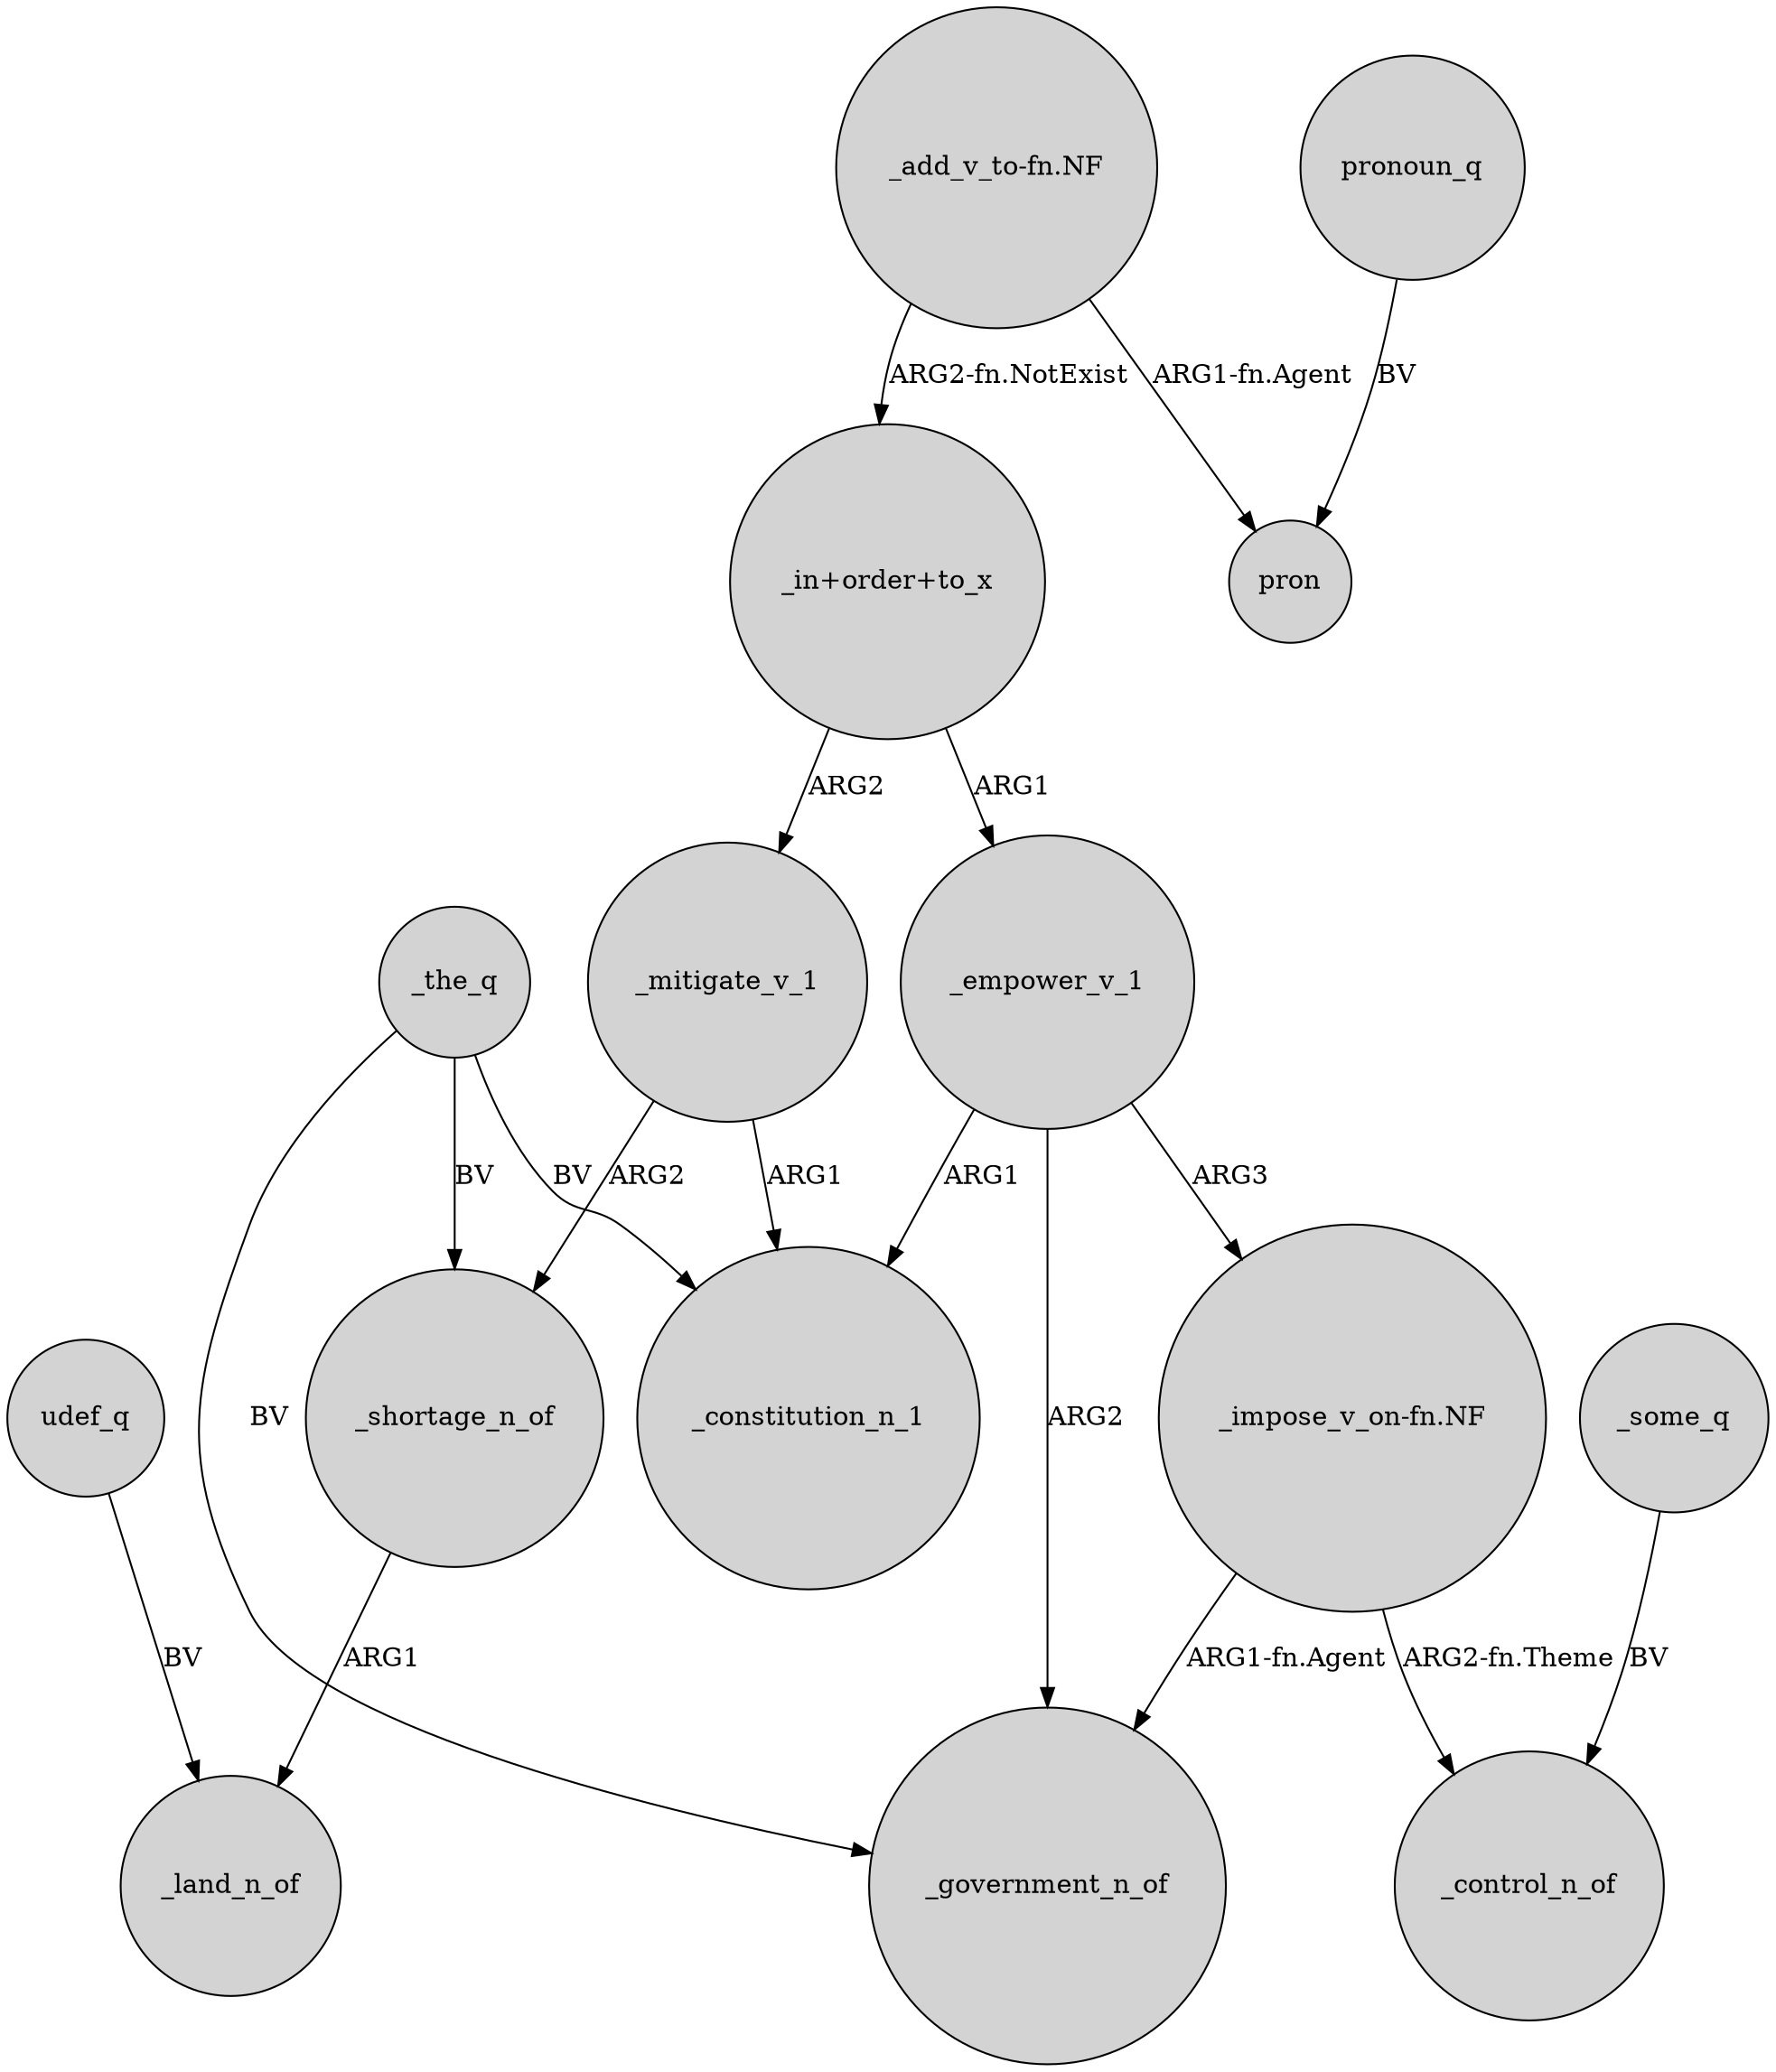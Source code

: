 digraph {
	node [shape=circle style=filled]
	"_in+order+to_x" -> _mitigate_v_1 [label=ARG2]
	_the_q -> _government_n_of [label=BV]
	_the_q -> _constitution_n_1 [label=BV]
	"_add_v_to-fn.NF" -> "_in+order+to_x" [label="ARG2-fn.NotExist"]
	"_in+order+to_x" -> _empower_v_1 [label=ARG1]
	_some_q -> _control_n_of [label=BV]
	_the_q -> _shortage_n_of [label=BV]
	"_impose_v_on-fn.NF" -> _control_n_of [label="ARG2-fn.Theme"]
	_empower_v_1 -> "_impose_v_on-fn.NF" [label=ARG3]
	udef_q -> _land_n_of [label=BV]
	_mitigate_v_1 -> _constitution_n_1 [label=ARG1]
	_shortage_n_of -> _land_n_of [label=ARG1]
	_empower_v_1 -> _constitution_n_1 [label=ARG1]
	_empower_v_1 -> _government_n_of [label=ARG2]
	_mitigate_v_1 -> _shortage_n_of [label=ARG2]
	"_impose_v_on-fn.NF" -> _government_n_of [label="ARG1-fn.Agent"]
	"_add_v_to-fn.NF" -> pron [label="ARG1-fn.Agent"]
	pronoun_q -> pron [label=BV]
}
